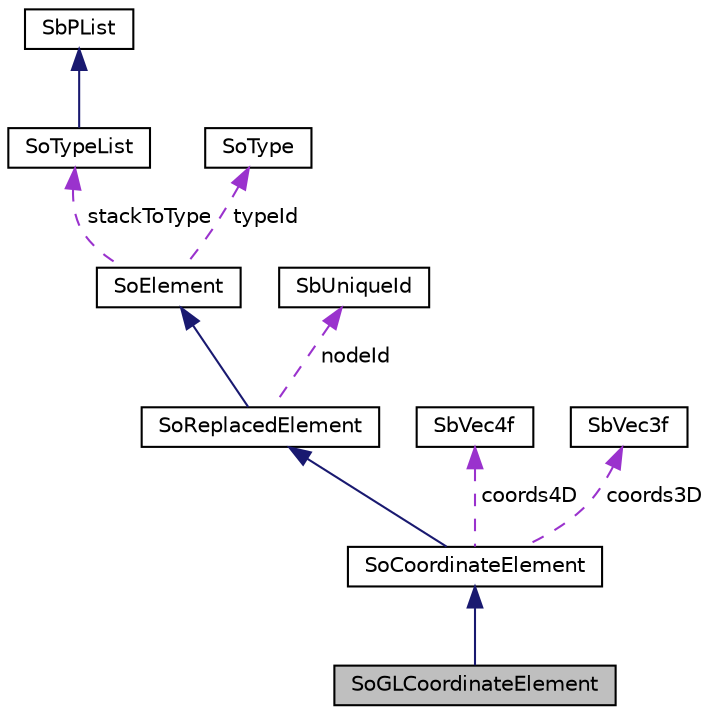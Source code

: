 digraph "SoGLCoordinateElement"
{
 // LATEX_PDF_SIZE
  edge [fontname="Helvetica",fontsize="10",labelfontname="Helvetica",labelfontsize="10"];
  node [fontname="Helvetica",fontsize="10",shape=record];
  Node1 [label="SoGLCoordinateElement",height=0.2,width=0.4,color="black", fillcolor="grey75", style="filled", fontcolor="black",tooltip="The SoGLCoordinateElement class is yet to be documented."];
  Node2 -> Node1 [dir="back",color="midnightblue",fontsize="10",style="solid",fontname="Helvetica"];
  Node2 [label="SoCoordinateElement",height=0.2,width=0.4,color="black", fillcolor="white", style="filled",URL="$classSoCoordinateElement.html",tooltip="The SoCoordinateElement class is yet to be documented."];
  Node3 -> Node2 [dir="back",color="midnightblue",fontsize="10",style="solid",fontname="Helvetica"];
  Node3 [label="SoReplacedElement",height=0.2,width=0.4,color="black", fillcolor="white", style="filled",URL="$classSoReplacedElement.html",tooltip="The SoReplacedElement class is an abstract element superclass."];
  Node4 -> Node3 [dir="back",color="midnightblue",fontsize="10",style="solid",fontname="Helvetica"];
  Node4 [label="SoElement",height=0.2,width=0.4,color="black", fillcolor="white", style="filled",URL="$classSoElement.html",tooltip="SoElement is the abstract base class for all elements."];
  Node5 -> Node4 [dir="back",color="darkorchid3",fontsize="10",style="dashed",label=" stackToType" ,fontname="Helvetica"];
  Node5 [label="SoTypeList",height=0.2,width=0.4,color="black", fillcolor="white", style="filled",URL="$classSoTypeList.html",tooltip="The SoTypeList class is a container class for arrays of SoType objects."];
  Node6 -> Node5 [dir="back",color="midnightblue",fontsize="10",style="solid",fontname="Helvetica"];
  Node6 [label="SbPList",height=0.2,width=0.4,color="black", fillcolor="white", style="filled",URL="$classSbPList.html",tooltip="The SbPList class is a container class for void pointers."];
  Node7 -> Node4 [dir="back",color="darkorchid3",fontsize="10",style="dashed",label=" typeId" ,fontname="Helvetica"];
  Node7 [label="SoType",height=0.2,width=0.4,color="black", fillcolor="white", style="filled",URL="$classSoType.html",tooltip="The SoType class is the basis for the runtime type system in Coin."];
  Node8 -> Node3 [dir="back",color="darkorchid3",fontsize="10",style="dashed",label=" nodeId" ,fontname="Helvetica"];
  Node8 [label="SbUniqueId",height=0.2,width=0.4,color="black", fillcolor="white", style="filled",URL="$classSbUniqueId.html",tooltip="SbUniqueId is an integer type for node identifiers."];
  Node9 -> Node2 [dir="back",color="darkorchid3",fontsize="10",style="dashed",label=" coords4D" ,fontname="Helvetica"];
  Node9 [label="SbVec4f",height=0.2,width=0.4,color="black", fillcolor="white", style="filled",URL="$classSbVec4f.html",tooltip="The SbVec4f class is a 4 dimensional vector with floating point coordinates."];
  Node10 -> Node2 [dir="back",color="darkorchid3",fontsize="10",style="dashed",label=" coords3D" ,fontname="Helvetica"];
  Node10 [label="SbVec3f",height=0.2,width=0.4,color="black", fillcolor="white", style="filled",URL="$classSbVec3f.html",tooltip="The SbVec3f class is a 3 dimensional vector with floating point coordinates."];
}
